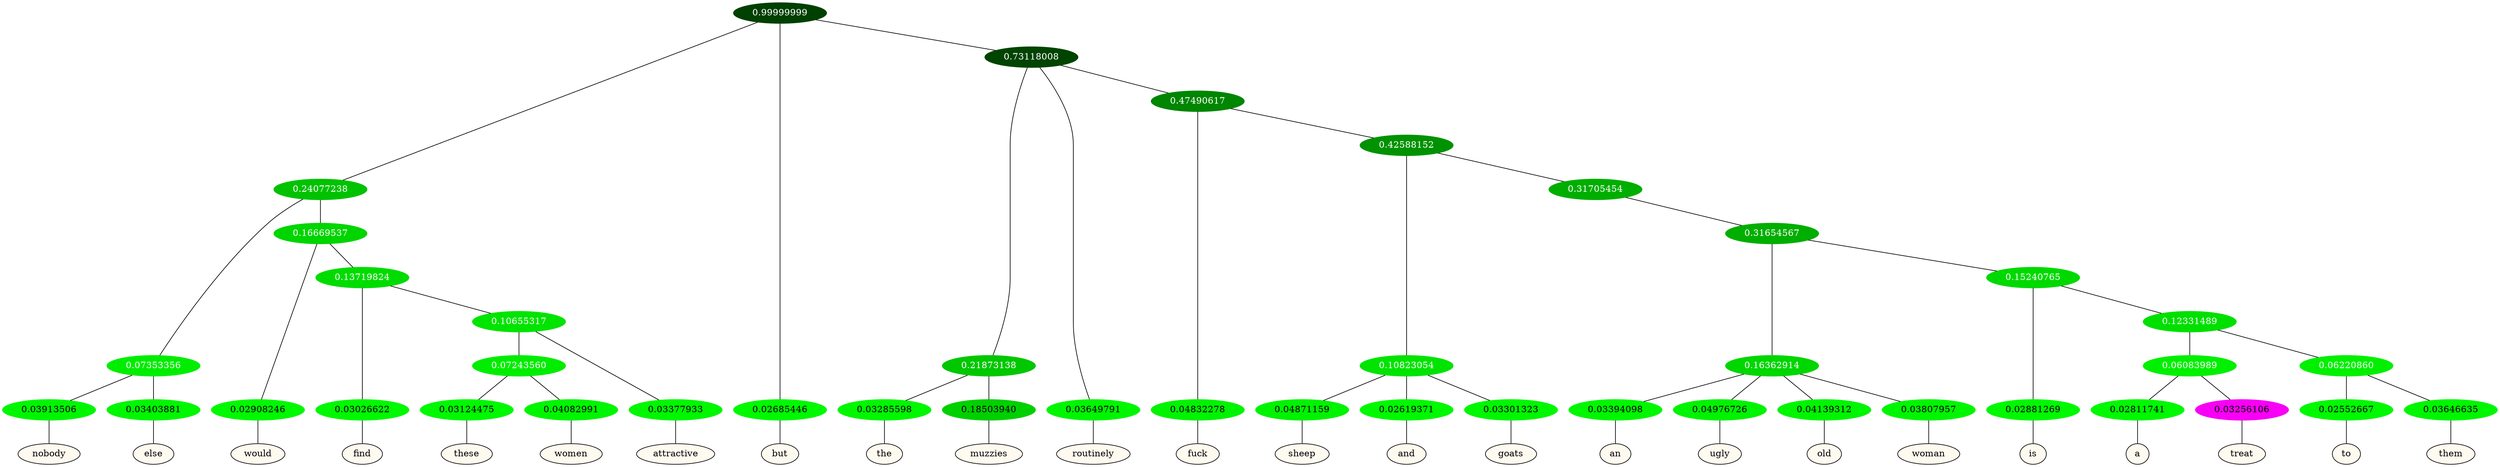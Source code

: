 graph {
	node [format=png height=0.15 nodesep=0.001 ordering=out overlap=prism overlap_scaling=0.01 ranksep=0.001 ratio=0.2 style=filled width=0.15]
	{
		rank=same
		a_w_9 [label=nobody color=black fillcolor=floralwhite style="filled,solid"]
		a_w_10 [label=else color=black fillcolor=floralwhite style="filled,solid"]
		a_w_11 [label=would color=black fillcolor=floralwhite style="filled,solid"]
		a_w_17 [label=find color=black fillcolor=floralwhite style="filled,solid"]
		a_w_27 [label=these color=black fillcolor=floralwhite style="filled,solid"]
		a_w_28 [label=women color=black fillcolor=floralwhite style="filled,solid"]
		a_w_22 [label=attractive color=black fillcolor=floralwhite style="filled,solid"]
		a_w_2 [label=but color=black fillcolor=floralwhite style="filled,solid"]
		a_w_13 [label=the color=black fillcolor=floralwhite style="filled,solid"]
		a_w_14 [label=muzzies color=black fillcolor=floralwhite style="filled,solid"]
		a_w_7 [label=routinely color=black fillcolor=floralwhite style="filled,solid"]
		a_w_15 [label=fuck color=black fillcolor=floralwhite style="filled,solid"]
		a_w_23 [label=sheep color=black fillcolor=floralwhite style="filled,solid"]
		a_w_24 [label=and color=black fillcolor=floralwhite style="filled,solid"]
		a_w_25 [label=goats color=black fillcolor=floralwhite style="filled,solid"]
		a_w_31 [label=an color=black fillcolor=floralwhite style="filled,solid"]
		a_w_32 [label=ugly color=black fillcolor=floralwhite style="filled,solid"]
		a_w_33 [label=old color=black fillcolor=floralwhite style="filled,solid"]
		a_w_34 [label=woman color=black fillcolor=floralwhite style="filled,solid"]
		a_w_35 [label=is color=black fillcolor=floralwhite style="filled,solid"]
		a_w_39 [label=a color=black fillcolor=floralwhite style="filled,solid"]
		a_w_40 [label=treat color=black fillcolor=floralwhite style="filled,solid"]
		a_w_41 [label=to color=black fillcolor=floralwhite style="filled,solid"]
		a_w_42 [label=them color=black fillcolor=floralwhite style="filled,solid"]
	}
	a_n_9 -- a_w_9
	a_n_10 -- a_w_10
	a_n_11 -- a_w_11
	a_n_17 -- a_w_17
	a_n_27 -- a_w_27
	a_n_28 -- a_w_28
	a_n_22 -- a_w_22
	a_n_2 -- a_w_2
	a_n_13 -- a_w_13
	a_n_14 -- a_w_14
	a_n_7 -- a_w_7
	a_n_15 -- a_w_15
	a_n_23 -- a_w_23
	a_n_24 -- a_w_24
	a_n_25 -- a_w_25
	a_n_31 -- a_w_31
	a_n_32 -- a_w_32
	a_n_33 -- a_w_33
	a_n_34 -- a_w_34
	a_n_35 -- a_w_35
	a_n_39 -- a_w_39
	a_n_40 -- a_w_40
	a_n_41 -- a_w_41
	a_n_42 -- a_w_42
	{
		rank=same
		a_n_9 [label=0.03913506 color="0.334 1.000 0.961" fontcolor=black]
		a_n_10 [label=0.03403881 color="0.334 1.000 0.966" fontcolor=black]
		a_n_11 [label=0.02908246 color="0.334 1.000 0.971" fontcolor=black]
		a_n_17 [label=0.03026622 color="0.334 1.000 0.970" fontcolor=black]
		a_n_27 [label=0.03124475 color="0.334 1.000 0.969" fontcolor=black]
		a_n_28 [label=0.04082991 color="0.334 1.000 0.959" fontcolor=black]
		a_n_22 [label=0.03377933 color="0.334 1.000 0.966" fontcolor=black]
		a_n_2 [label=0.02685446 color="0.334 1.000 0.973" fontcolor=black]
		a_n_13 [label=0.03285598 color="0.334 1.000 0.967" fontcolor=black]
		a_n_14 [label=0.18503940 color="0.334 1.000 0.815" fontcolor=black]
		a_n_7 [label=0.03649791 color="0.334 1.000 0.964" fontcolor=black]
		a_n_15 [label=0.04832278 color="0.334 1.000 0.952" fontcolor=black]
		a_n_23 [label=0.04871159 color="0.334 1.000 0.951" fontcolor=black]
		a_n_24 [label=0.02619371 color="0.334 1.000 0.974" fontcolor=black]
		a_n_25 [label=0.03301323 color="0.334 1.000 0.967" fontcolor=black]
		a_n_31 [label=0.03394098 color="0.334 1.000 0.966" fontcolor=black]
		a_n_32 [label=0.04976726 color="0.334 1.000 0.950" fontcolor=black]
		a_n_33 [label=0.04139312 color="0.334 1.000 0.959" fontcolor=black]
		a_n_34 [label=0.03807957 color="0.334 1.000 0.962" fontcolor=black]
		a_n_35 [label=0.02881269 color="0.334 1.000 0.971" fontcolor=black]
		a_n_39 [label=0.02811741 color="0.334 1.000 0.972" fontcolor=black]
		a_n_40 [label=0.03256106 color="0.835 1.000 0.967" fontcolor=black]
		a_n_41 [label=0.02552667 color="0.334 1.000 0.974" fontcolor=black]
		a_n_42 [label=0.03646635 color="0.334 1.000 0.964" fontcolor=black]
	}
	a_n_0 [label=0.99999999 color="0.334 1.000 0.250" fontcolor=grey99]
	a_n_1 [label=0.24077238 color="0.334 1.000 0.759" fontcolor=grey99]
	a_n_0 -- a_n_1
	a_n_0 -- a_n_2
	a_n_3 [label=0.73118008 color="0.334 1.000 0.269" fontcolor=grey99]
	a_n_0 -- a_n_3
	a_n_4 [label=0.07353356 color="0.334 1.000 0.926" fontcolor=grey99]
	a_n_1 -- a_n_4
	a_n_5 [label=0.16669537 color="0.334 1.000 0.833" fontcolor=grey99]
	a_n_1 -- a_n_5
	a_n_6 [label=0.21873138 color="0.334 1.000 0.781" fontcolor=grey99]
	a_n_3 -- a_n_6
	a_n_3 -- a_n_7
	a_n_8 [label=0.47490617 color="0.334 1.000 0.525" fontcolor=grey99]
	a_n_3 -- a_n_8
	a_n_4 -- a_n_9
	a_n_4 -- a_n_10
	a_n_5 -- a_n_11
	a_n_12 [label=0.13719824 color="0.334 1.000 0.863" fontcolor=grey99]
	a_n_5 -- a_n_12
	a_n_6 -- a_n_13
	a_n_6 -- a_n_14
	a_n_8 -- a_n_15
	a_n_16 [label=0.42588152 color="0.334 1.000 0.574" fontcolor=grey99]
	a_n_8 -- a_n_16
	a_n_12 -- a_n_17
	a_n_18 [label=0.10655317 color="0.334 1.000 0.893" fontcolor=grey99]
	a_n_12 -- a_n_18
	a_n_19 [label=0.10823054 color="0.334 1.000 0.892" fontcolor=grey99]
	a_n_16 -- a_n_19
	a_n_20 [label=0.31705454 color="0.334 1.000 0.683" fontcolor=grey99]
	a_n_16 -- a_n_20
	a_n_21 [label=0.07243560 color="0.334 1.000 0.928" fontcolor=grey99]
	a_n_18 -- a_n_21
	a_n_18 -- a_n_22
	a_n_19 -- a_n_23
	a_n_19 -- a_n_24
	a_n_19 -- a_n_25
	a_n_26 [label=0.31654567 color="0.334 1.000 0.683" fontcolor=grey99]
	a_n_20 -- a_n_26
	a_n_21 -- a_n_27
	a_n_21 -- a_n_28
	a_n_29 [label=0.16362914 color="0.334 1.000 0.836" fontcolor=grey99]
	a_n_26 -- a_n_29
	a_n_30 [label=0.15240765 color="0.334 1.000 0.848" fontcolor=grey99]
	a_n_26 -- a_n_30
	a_n_29 -- a_n_31
	a_n_29 -- a_n_32
	a_n_29 -- a_n_33
	a_n_29 -- a_n_34
	a_n_30 -- a_n_35
	a_n_36 [label=0.12331489 color="0.334 1.000 0.877" fontcolor=grey99]
	a_n_30 -- a_n_36
	a_n_37 [label=0.06083989 color="0.334 1.000 0.939" fontcolor=grey99]
	a_n_36 -- a_n_37
	a_n_38 [label=0.06220860 color="0.334 1.000 0.938" fontcolor=grey99]
	a_n_36 -- a_n_38
	a_n_37 -- a_n_39
	a_n_37 -- a_n_40
	a_n_38 -- a_n_41
	a_n_38 -- a_n_42
}
